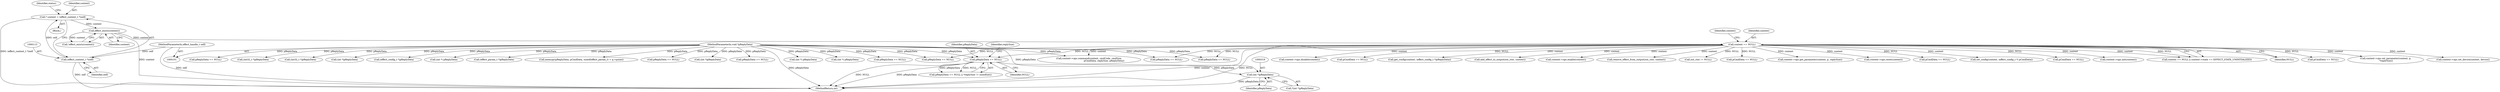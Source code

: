 digraph "0_Android_073a80800f341325932c66818ce4302b312909a4@pointer" {
"1000318" [label="(Call,(int *)pReplyData)"];
"1000274" [label="(Call,pReplyData == NULL)"];
"1000107" [label="(MethodParameterIn,void *pReplyData)"];
"1000135" [label="(Call,context == NULL)"];
"1000125" [label="(Call,effect_exists(context))"];
"1000110" [label="(Call,* context = (effect_context_t *)self)"];
"1000112" [label="(Call,(effect_context_t *)self)"];
"1000102" [label="(MethodParameterIn,effect_handle_t self)"];
"1000363" [label="(Call,context->ops.disable(context))"];
"1000393" [label="(Call,pReplyData == NULL)"];
"1000140" [label="(Identifier,context)"];
"1000125" [label="(Call,effect_exists(context))"];
"1000317" [label="(Call,*(int *)pReplyData)"];
"1000177" [label="(Call,(int *) pReplyData)"];
"1000218" [label="(Call,(int *) pReplyData)"];
"1000479" [label="(Call,pCmdData == NULL)"];
"1000110" [label="(Call,* context = (effect_context_t *)self)"];
"1000276" [label="(Identifier,NULL)"];
"1000155" [label="(Call,pReplyData == NULL)"];
"1000496" [label="(Call,pReplyData == NULL)"];
"1000102" [label="(MethodParameterIn,effect_handle_t self)"];
"1000136" [label="(Identifier,context)"];
"1000274" [label="(Call,pReplyData == NULL)"];
"1000273" [label="(Call,pReplyData == NULL || *replySize != sizeof(int))"];
"1000255" [label="(Call,get_config(context, (effect_config_t *)pReplyData))"];
"1000684" [label="(Call,add_effect_to_output(out_ctxt, context))"];
"1000112" [label="(Call,(effect_context_t *)self)"];
"1000311" [label="(Call,context->ops.enable(context))"];
"1000664" [label="(Call,remove_effect_from_output(out_ctxt, context))"];
"1000320" [label="(Identifier,pReplyData)"];
"1000279" [label="(Identifier,replySize)"];
"1000661" [label="(Call,out_ctxt != NULL)"];
"1000202" [label="(Call,pReplyData == NULL)"];
"1000517" [label="(Call,(int32_t *)pReplyData)"];
"1000318" [label="(Call,(int *)pReplyData)"];
"1000230" [label="(Call,pReplyData == NULL)"];
"1000551" [label="(Call,pCmdData == NULL)"];
"1000326" [label="(Call,pReplyData == NULL)"];
"1000470" [label="(Call,context->ops.get_parameter(context, p, replySize))"];
"1000535" [label="(Call,(int32_t *)pReplyData)"];
"1000634" [label="(Call,(int *)pReplyData)"];
"1000114" [label="(Identifier,self)"];
"1000135" [label="(Call,context == NULL)"];
"1000275" [label="(Identifier,pReplyData)"];
"1000268" [label="(Call,context->ops.reset(context))"];
"1000124" [label="(Call,!effect_exists(context))"];
"1000118" [label="(Identifier,status)"];
"1000257" [label="(Call,(effect_config_t *)pReplyData)"];
"1000185" [label="(Call,(int *) pReplyData)"];
"1000461" [label="(Call,(effect_param_t *)pReplyData)"];
"1000449" [label="(Call,memcpy(pReplyData, pCmdData, sizeof(effect_param_t) + q->psize))"];
"1000126" [label="(Identifier,context)"];
"1000596" [label="(Call,pCmdData == NULL)"];
"1000600" [label="(Call,pReplyData == NULL)"];
"1000221" [label="(Call,set_config(context, (effect_config_t *) pCmdData))"];
"1000379" [label="(Call,pCmdData == NULL)"];
"1000701" [label="(Call,context->ops.command(context, cmdCode, cmdSize,\n                                          pCmdData, replySize, pReplyData))"];
"1000107" [label="(MethodParameterIn,void *pReplyData)"];
"1000111" [label="(Identifier,context)"];
"1000370" [label="(Call,(int *)pReplyData)"];
"1000108" [label="(Block,)"];
"1000180" [label="(Call,context->ops.init(context))"];
"1000134" [label="(Call,context == NULL || context->state == EFFECT_STATE_UNINITIALIZED)"];
"1000137" [label="(Identifier,NULL)"];
"1000193" [label="(Call,pCmdData == NULL)"];
"1000538" [label="(Call,context->ops.set_parameter(context, p,\n *replySize))"];
"1000725" [label="(MethodReturn,int)"];
"1000579" [label="(Call,context->ops.set_device(context, device))"];
"1000318" -> "1000317"  [label="AST: "];
"1000318" -> "1000320"  [label="CFG: "];
"1000319" -> "1000318"  [label="AST: "];
"1000320" -> "1000318"  [label="AST: "];
"1000317" -> "1000318"  [label="CFG: "];
"1000318" -> "1000725"  [label="DDG: pReplyData"];
"1000274" -> "1000318"  [label="DDG: pReplyData"];
"1000107" -> "1000318"  [label="DDG: pReplyData"];
"1000274" -> "1000273"  [label="AST: "];
"1000274" -> "1000276"  [label="CFG: "];
"1000275" -> "1000274"  [label="AST: "];
"1000276" -> "1000274"  [label="AST: "];
"1000279" -> "1000274"  [label="CFG: "];
"1000273" -> "1000274"  [label="CFG: "];
"1000274" -> "1000725"  [label="DDG: pReplyData"];
"1000274" -> "1000725"  [label="DDG: NULL"];
"1000274" -> "1000273"  [label="DDG: pReplyData"];
"1000274" -> "1000273"  [label="DDG: NULL"];
"1000107" -> "1000274"  [label="DDG: pReplyData"];
"1000135" -> "1000274"  [label="DDG: NULL"];
"1000107" -> "1000101"  [label="AST: "];
"1000107" -> "1000725"  [label="DDG: pReplyData"];
"1000107" -> "1000155"  [label="DDG: pReplyData"];
"1000107" -> "1000177"  [label="DDG: pReplyData"];
"1000107" -> "1000185"  [label="DDG: pReplyData"];
"1000107" -> "1000202"  [label="DDG: pReplyData"];
"1000107" -> "1000218"  [label="DDG: pReplyData"];
"1000107" -> "1000230"  [label="DDG: pReplyData"];
"1000107" -> "1000257"  [label="DDG: pReplyData"];
"1000107" -> "1000326"  [label="DDG: pReplyData"];
"1000107" -> "1000370"  [label="DDG: pReplyData"];
"1000107" -> "1000393"  [label="DDG: pReplyData"];
"1000107" -> "1000449"  [label="DDG: pReplyData"];
"1000107" -> "1000461"  [label="DDG: pReplyData"];
"1000107" -> "1000496"  [label="DDG: pReplyData"];
"1000107" -> "1000517"  [label="DDG: pReplyData"];
"1000107" -> "1000535"  [label="DDG: pReplyData"];
"1000107" -> "1000600"  [label="DDG: pReplyData"];
"1000107" -> "1000634"  [label="DDG: pReplyData"];
"1000107" -> "1000701"  [label="DDG: pReplyData"];
"1000135" -> "1000134"  [label="AST: "];
"1000135" -> "1000137"  [label="CFG: "];
"1000136" -> "1000135"  [label="AST: "];
"1000137" -> "1000135"  [label="AST: "];
"1000140" -> "1000135"  [label="CFG: "];
"1000134" -> "1000135"  [label="CFG: "];
"1000135" -> "1000725"  [label="DDG: context"];
"1000135" -> "1000725"  [label="DDG: NULL"];
"1000135" -> "1000134"  [label="DDG: context"];
"1000135" -> "1000134"  [label="DDG: NULL"];
"1000125" -> "1000135"  [label="DDG: context"];
"1000135" -> "1000155"  [label="DDG: NULL"];
"1000135" -> "1000180"  [label="DDG: context"];
"1000135" -> "1000193"  [label="DDG: NULL"];
"1000135" -> "1000221"  [label="DDG: context"];
"1000135" -> "1000230"  [label="DDG: NULL"];
"1000135" -> "1000255"  [label="DDG: context"];
"1000135" -> "1000268"  [label="DDG: context"];
"1000135" -> "1000311"  [label="DDG: context"];
"1000135" -> "1000326"  [label="DDG: NULL"];
"1000135" -> "1000363"  [label="DDG: context"];
"1000135" -> "1000379"  [label="DDG: NULL"];
"1000135" -> "1000470"  [label="DDG: context"];
"1000135" -> "1000479"  [label="DDG: NULL"];
"1000135" -> "1000538"  [label="DDG: context"];
"1000135" -> "1000551"  [label="DDG: NULL"];
"1000135" -> "1000579"  [label="DDG: context"];
"1000135" -> "1000596"  [label="DDG: NULL"];
"1000135" -> "1000661"  [label="DDG: NULL"];
"1000135" -> "1000664"  [label="DDG: context"];
"1000135" -> "1000684"  [label="DDG: context"];
"1000135" -> "1000701"  [label="DDG: context"];
"1000125" -> "1000124"  [label="AST: "];
"1000125" -> "1000126"  [label="CFG: "];
"1000126" -> "1000125"  [label="AST: "];
"1000124" -> "1000125"  [label="CFG: "];
"1000125" -> "1000725"  [label="DDG: context"];
"1000125" -> "1000124"  [label="DDG: context"];
"1000110" -> "1000125"  [label="DDG: context"];
"1000110" -> "1000108"  [label="AST: "];
"1000110" -> "1000112"  [label="CFG: "];
"1000111" -> "1000110"  [label="AST: "];
"1000112" -> "1000110"  [label="AST: "];
"1000118" -> "1000110"  [label="CFG: "];
"1000110" -> "1000725"  [label="DDG: (effect_context_t *)self"];
"1000112" -> "1000110"  [label="DDG: self"];
"1000112" -> "1000114"  [label="CFG: "];
"1000113" -> "1000112"  [label="AST: "];
"1000114" -> "1000112"  [label="AST: "];
"1000112" -> "1000725"  [label="DDG: self"];
"1000102" -> "1000112"  [label="DDG: self"];
"1000102" -> "1000101"  [label="AST: "];
"1000102" -> "1000725"  [label="DDG: self"];
}
